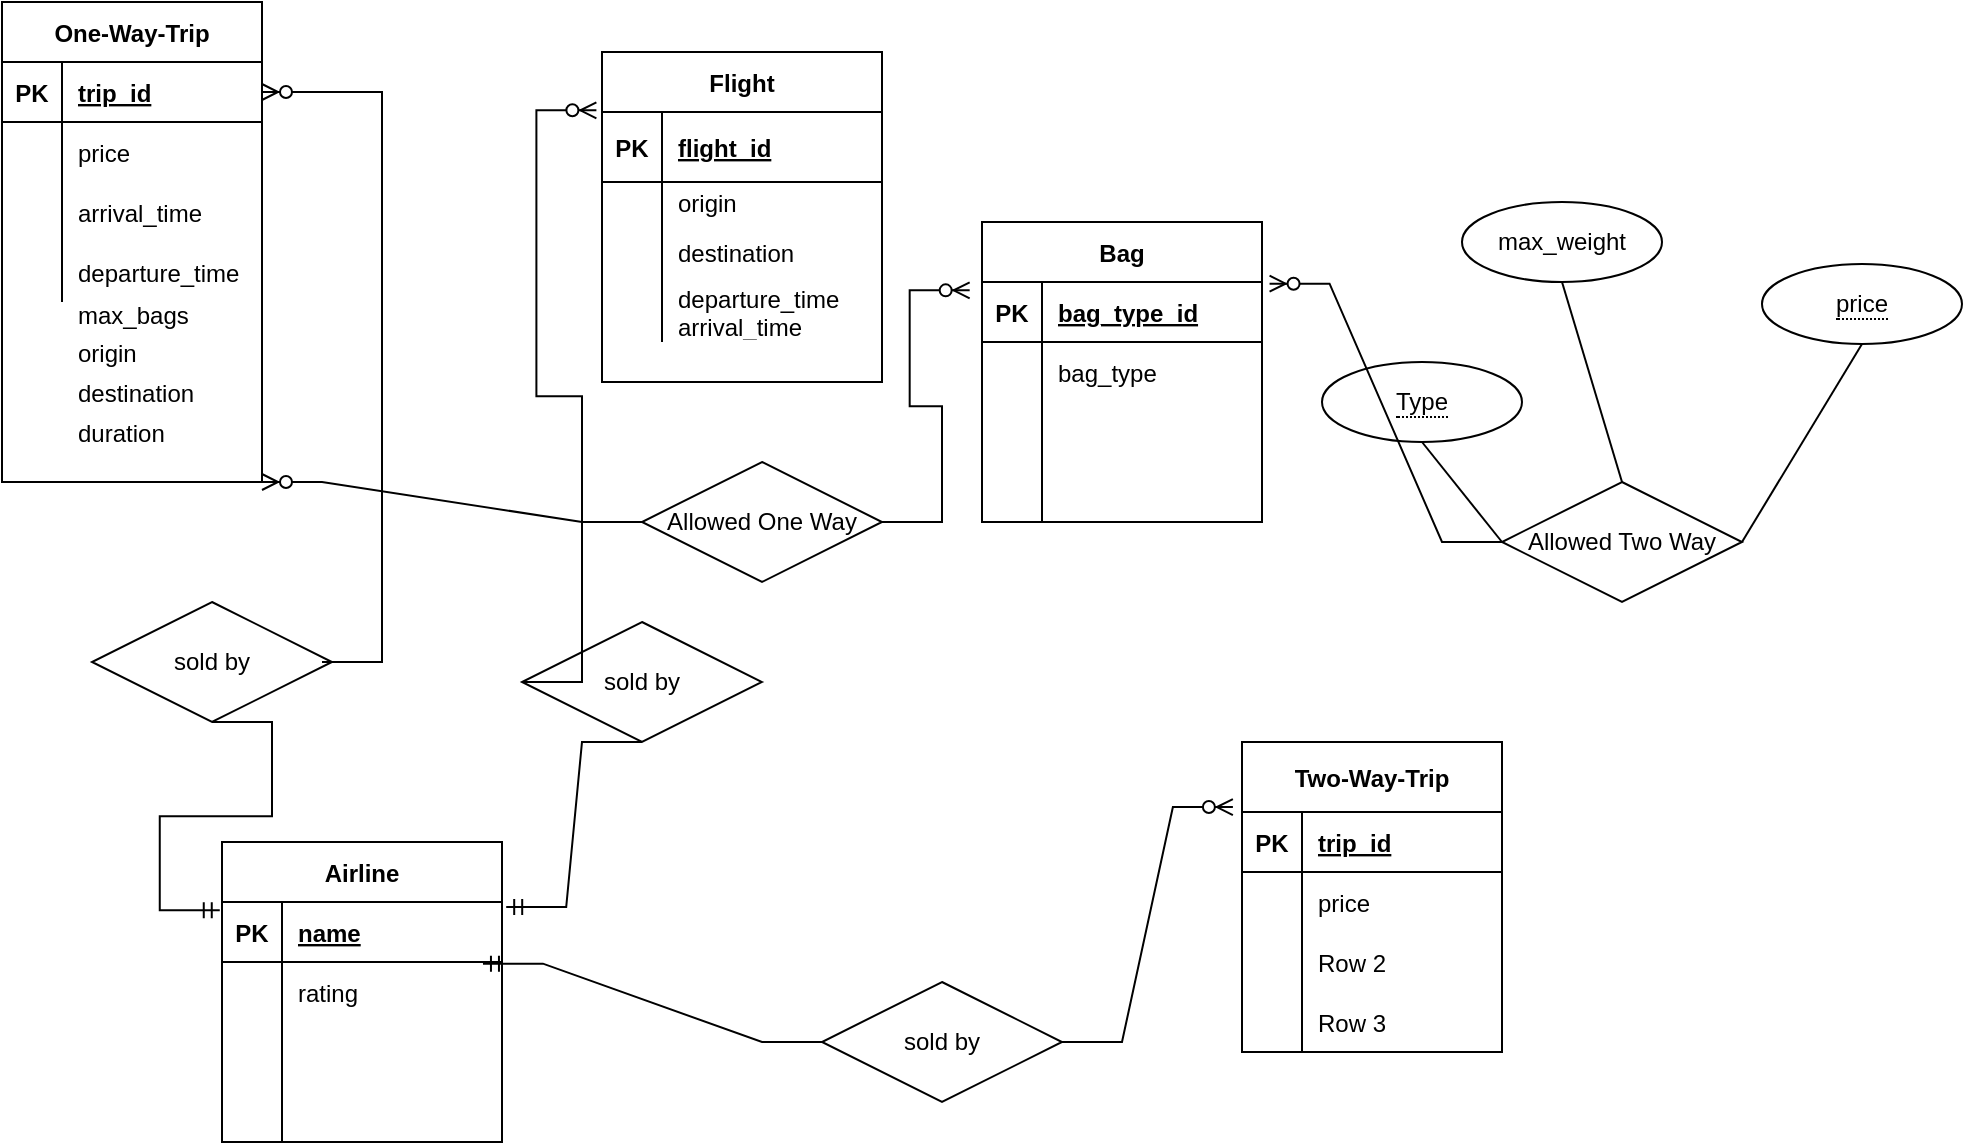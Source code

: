 <mxfile version="16.6.6" type="github">
  <diagram id="qy5tciKEq1HQb-rxq6Na" name="Page-1">
    <mxGraphModel dx="1612" dy="880" grid="1" gridSize="10" guides="1" tooltips="1" connect="1" arrows="1" fold="1" page="1" pageScale="1" pageWidth="850" pageHeight="1100" math="0" shadow="0">
      <root>
        <mxCell id="0" />
        <mxCell id="1" parent="0" />
        <mxCell id="uBBdyIt8sXIS4nIbpqv9-1" value="Flight" style="shape=table;startSize=30;container=1;collapsible=1;childLayout=tableLayout;fixedRows=1;rowLines=0;fontStyle=1;align=center;resizeLast=1;" vertex="1" parent="1">
          <mxGeometry x="340" y="265" width="140" height="165" as="geometry" />
        </mxCell>
        <mxCell id="uBBdyIt8sXIS4nIbpqv9-2" value="" style="shape=tableRow;horizontal=0;startSize=0;swimlaneHead=0;swimlaneBody=0;fillColor=none;collapsible=0;dropTarget=0;points=[[0,0.5],[1,0.5]];portConstraint=eastwest;top=0;left=0;right=0;bottom=1;" vertex="1" parent="uBBdyIt8sXIS4nIbpqv9-1">
          <mxGeometry y="30" width="140" height="35" as="geometry" />
        </mxCell>
        <mxCell id="uBBdyIt8sXIS4nIbpqv9-3" value="PK" style="shape=partialRectangle;connectable=0;fillColor=none;top=0;left=0;bottom=0;right=0;fontStyle=1;overflow=hidden;" vertex="1" parent="uBBdyIt8sXIS4nIbpqv9-2">
          <mxGeometry width="30" height="35" as="geometry">
            <mxRectangle width="30" height="35" as="alternateBounds" />
          </mxGeometry>
        </mxCell>
        <mxCell id="uBBdyIt8sXIS4nIbpqv9-4" value="flight_id" style="shape=partialRectangle;connectable=0;fillColor=none;top=0;left=0;bottom=0;right=0;align=left;spacingLeft=6;fontStyle=5;overflow=hidden;" vertex="1" parent="uBBdyIt8sXIS4nIbpqv9-2">
          <mxGeometry x="30" width="110" height="35" as="geometry">
            <mxRectangle width="110" height="35" as="alternateBounds" />
          </mxGeometry>
        </mxCell>
        <mxCell id="uBBdyIt8sXIS4nIbpqv9-5" value="" style="shape=tableRow;horizontal=0;startSize=0;swimlaneHead=0;swimlaneBody=0;fillColor=none;collapsible=0;dropTarget=0;points=[[0,0.5],[1,0.5]];portConstraint=eastwest;top=0;left=0;right=0;bottom=0;" vertex="1" parent="uBBdyIt8sXIS4nIbpqv9-1">
          <mxGeometry y="65" width="140" height="20" as="geometry" />
        </mxCell>
        <mxCell id="uBBdyIt8sXIS4nIbpqv9-6" value="" style="shape=partialRectangle;connectable=0;fillColor=none;top=0;left=0;bottom=0;right=0;editable=1;overflow=hidden;" vertex="1" parent="uBBdyIt8sXIS4nIbpqv9-5">
          <mxGeometry width="30" height="20" as="geometry">
            <mxRectangle width="30" height="20" as="alternateBounds" />
          </mxGeometry>
        </mxCell>
        <mxCell id="uBBdyIt8sXIS4nIbpqv9-7" value="origin        " style="shape=partialRectangle;connectable=0;fillColor=none;top=0;left=0;bottom=0;right=0;align=left;spacingLeft=6;overflow=hidden;" vertex="1" parent="uBBdyIt8sXIS4nIbpqv9-5">
          <mxGeometry x="30" width="110" height="20" as="geometry">
            <mxRectangle width="110" height="20" as="alternateBounds" />
          </mxGeometry>
        </mxCell>
        <mxCell id="uBBdyIt8sXIS4nIbpqv9-8" value="" style="shape=tableRow;horizontal=0;startSize=0;swimlaneHead=0;swimlaneBody=0;fillColor=none;collapsible=0;dropTarget=0;points=[[0,0.5],[1,0.5]];portConstraint=eastwest;top=0;left=0;right=0;bottom=0;" vertex="1" parent="uBBdyIt8sXIS4nIbpqv9-1">
          <mxGeometry y="85" width="140" height="30" as="geometry" />
        </mxCell>
        <mxCell id="uBBdyIt8sXIS4nIbpqv9-9" value="" style="shape=partialRectangle;connectable=0;fillColor=none;top=0;left=0;bottom=0;right=0;editable=1;overflow=hidden;" vertex="1" parent="uBBdyIt8sXIS4nIbpqv9-8">
          <mxGeometry width="30" height="30" as="geometry">
            <mxRectangle width="30" height="30" as="alternateBounds" />
          </mxGeometry>
        </mxCell>
        <mxCell id="uBBdyIt8sXIS4nIbpqv9-10" value="destination" style="shape=partialRectangle;connectable=0;fillColor=none;top=0;left=0;bottom=0;right=0;align=left;spacingLeft=6;overflow=hidden;" vertex="1" parent="uBBdyIt8sXIS4nIbpqv9-8">
          <mxGeometry x="30" width="110" height="30" as="geometry">
            <mxRectangle width="110" height="30" as="alternateBounds" />
          </mxGeometry>
        </mxCell>
        <mxCell id="uBBdyIt8sXIS4nIbpqv9-11" value="" style="shape=tableRow;horizontal=0;startSize=0;swimlaneHead=0;swimlaneBody=0;fillColor=none;collapsible=0;dropTarget=0;points=[[0,0.5],[1,0.5]];portConstraint=eastwest;top=0;left=0;right=0;bottom=0;" vertex="1" parent="uBBdyIt8sXIS4nIbpqv9-1">
          <mxGeometry y="115" width="140" height="30" as="geometry" />
        </mxCell>
        <mxCell id="uBBdyIt8sXIS4nIbpqv9-12" value="" style="shape=partialRectangle;connectable=0;fillColor=none;top=0;left=0;bottom=0;right=0;editable=1;overflow=hidden;" vertex="1" parent="uBBdyIt8sXIS4nIbpqv9-11">
          <mxGeometry width="30" height="30" as="geometry">
            <mxRectangle width="30" height="30" as="alternateBounds" />
          </mxGeometry>
        </mxCell>
        <mxCell id="uBBdyIt8sXIS4nIbpqv9-13" value="departure_time&#xa;arrival_time" style="shape=partialRectangle;connectable=0;fillColor=none;top=0;left=0;bottom=0;right=0;align=left;spacingLeft=6;overflow=hidden;" vertex="1" parent="uBBdyIt8sXIS4nIbpqv9-11">
          <mxGeometry x="30" width="110" height="30" as="geometry">
            <mxRectangle width="110" height="30" as="alternateBounds" />
          </mxGeometry>
        </mxCell>
        <mxCell id="uBBdyIt8sXIS4nIbpqv9-17" value="One-Way-Trip" style="shape=table;startSize=30;container=1;collapsible=1;childLayout=tableLayout;fixedRows=1;rowLines=0;fontStyle=1;align=center;resizeLast=1;" vertex="1" parent="1">
          <mxGeometry x="40" y="240" width="130" height="240" as="geometry" />
        </mxCell>
        <mxCell id="uBBdyIt8sXIS4nIbpqv9-18" value="" style="shape=tableRow;horizontal=0;startSize=0;swimlaneHead=0;swimlaneBody=0;fillColor=none;collapsible=0;dropTarget=0;points=[[0,0.5],[1,0.5]];portConstraint=eastwest;top=0;left=0;right=0;bottom=1;" vertex="1" parent="uBBdyIt8sXIS4nIbpqv9-17">
          <mxGeometry y="30" width="130" height="30" as="geometry" />
        </mxCell>
        <mxCell id="uBBdyIt8sXIS4nIbpqv9-19" value="PK" style="shape=partialRectangle;connectable=0;fillColor=none;top=0;left=0;bottom=0;right=0;fontStyle=1;overflow=hidden;" vertex="1" parent="uBBdyIt8sXIS4nIbpqv9-18">
          <mxGeometry width="30" height="30" as="geometry">
            <mxRectangle width="30" height="30" as="alternateBounds" />
          </mxGeometry>
        </mxCell>
        <mxCell id="uBBdyIt8sXIS4nIbpqv9-20" value="trip_id" style="shape=partialRectangle;connectable=0;fillColor=none;top=0;left=0;bottom=0;right=0;align=left;spacingLeft=6;fontStyle=5;overflow=hidden;" vertex="1" parent="uBBdyIt8sXIS4nIbpqv9-18">
          <mxGeometry x="30" width="100" height="30" as="geometry">
            <mxRectangle width="100" height="30" as="alternateBounds" />
          </mxGeometry>
        </mxCell>
        <mxCell id="uBBdyIt8sXIS4nIbpqv9-21" value="" style="shape=tableRow;horizontal=0;startSize=0;swimlaneHead=0;swimlaneBody=0;fillColor=none;collapsible=0;dropTarget=0;points=[[0,0.5],[1,0.5]];portConstraint=eastwest;top=0;left=0;right=0;bottom=0;" vertex="1" parent="uBBdyIt8sXIS4nIbpqv9-17">
          <mxGeometry y="60" width="130" height="30" as="geometry" />
        </mxCell>
        <mxCell id="uBBdyIt8sXIS4nIbpqv9-22" value="" style="shape=partialRectangle;connectable=0;fillColor=none;top=0;left=0;bottom=0;right=0;editable=1;overflow=hidden;" vertex="1" parent="uBBdyIt8sXIS4nIbpqv9-21">
          <mxGeometry width="30" height="30" as="geometry">
            <mxRectangle width="30" height="30" as="alternateBounds" />
          </mxGeometry>
        </mxCell>
        <mxCell id="uBBdyIt8sXIS4nIbpqv9-23" value="price    " style="shape=partialRectangle;connectable=0;fillColor=none;top=0;left=0;bottom=0;right=0;align=left;spacingLeft=6;overflow=hidden;" vertex="1" parent="uBBdyIt8sXIS4nIbpqv9-21">
          <mxGeometry x="30" width="100" height="30" as="geometry">
            <mxRectangle width="100" height="30" as="alternateBounds" />
          </mxGeometry>
        </mxCell>
        <mxCell id="uBBdyIt8sXIS4nIbpqv9-24" value="" style="shape=tableRow;horizontal=0;startSize=0;swimlaneHead=0;swimlaneBody=0;fillColor=none;collapsible=0;dropTarget=0;points=[[0,0.5],[1,0.5]];portConstraint=eastwest;top=0;left=0;right=0;bottom=0;" vertex="1" parent="uBBdyIt8sXIS4nIbpqv9-17">
          <mxGeometry y="90" width="130" height="30" as="geometry" />
        </mxCell>
        <mxCell id="uBBdyIt8sXIS4nIbpqv9-25" value="" style="shape=partialRectangle;connectable=0;fillColor=none;top=0;left=0;bottom=0;right=0;editable=1;overflow=hidden;" vertex="1" parent="uBBdyIt8sXIS4nIbpqv9-24">
          <mxGeometry width="30" height="30" as="geometry">
            <mxRectangle width="30" height="30" as="alternateBounds" />
          </mxGeometry>
        </mxCell>
        <mxCell id="uBBdyIt8sXIS4nIbpqv9-26" value="arrival_time" style="shape=partialRectangle;connectable=0;fillColor=none;top=0;left=0;bottom=0;right=0;align=left;spacingLeft=6;overflow=hidden;" vertex="1" parent="uBBdyIt8sXIS4nIbpqv9-24">
          <mxGeometry x="30" width="100" height="30" as="geometry">
            <mxRectangle width="100" height="30" as="alternateBounds" />
          </mxGeometry>
        </mxCell>
        <mxCell id="uBBdyIt8sXIS4nIbpqv9-27" value="" style="shape=tableRow;horizontal=0;startSize=0;swimlaneHead=0;swimlaneBody=0;fillColor=none;collapsible=0;dropTarget=0;points=[[0,0.5],[1,0.5]];portConstraint=eastwest;top=0;left=0;right=0;bottom=0;" vertex="1" parent="uBBdyIt8sXIS4nIbpqv9-17">
          <mxGeometry y="120" width="130" height="30" as="geometry" />
        </mxCell>
        <mxCell id="uBBdyIt8sXIS4nIbpqv9-28" value="" style="shape=partialRectangle;connectable=0;fillColor=none;top=0;left=0;bottom=0;right=0;editable=1;overflow=hidden;" vertex="1" parent="uBBdyIt8sXIS4nIbpqv9-27">
          <mxGeometry width="30" height="30" as="geometry">
            <mxRectangle width="30" height="30" as="alternateBounds" />
          </mxGeometry>
        </mxCell>
        <mxCell id="uBBdyIt8sXIS4nIbpqv9-29" value="departure_time" style="shape=partialRectangle;connectable=0;fillColor=none;top=0;left=0;bottom=0;right=0;align=left;spacingLeft=6;overflow=hidden;" vertex="1" parent="uBBdyIt8sXIS4nIbpqv9-27">
          <mxGeometry x="30" width="100" height="30" as="geometry">
            <mxRectangle width="100" height="30" as="alternateBounds" />
          </mxGeometry>
        </mxCell>
        <mxCell id="uBBdyIt8sXIS4nIbpqv9-30" value="Two-Way-Trip" style="shape=table;startSize=35;container=1;collapsible=1;childLayout=tableLayout;fixedRows=1;rowLines=0;fontStyle=1;align=center;resizeLast=1;" vertex="1" parent="1">
          <mxGeometry x="660" y="610" width="130" height="155" as="geometry" />
        </mxCell>
        <mxCell id="uBBdyIt8sXIS4nIbpqv9-31" value="" style="shape=tableRow;horizontal=0;startSize=0;swimlaneHead=0;swimlaneBody=0;fillColor=none;collapsible=0;dropTarget=0;points=[[0,0.5],[1,0.5]];portConstraint=eastwest;top=0;left=0;right=0;bottom=1;" vertex="1" parent="uBBdyIt8sXIS4nIbpqv9-30">
          <mxGeometry y="35" width="130" height="30" as="geometry" />
        </mxCell>
        <mxCell id="uBBdyIt8sXIS4nIbpqv9-32" value="PK" style="shape=partialRectangle;connectable=0;fillColor=none;top=0;left=0;bottom=0;right=0;fontStyle=1;overflow=hidden;" vertex="1" parent="uBBdyIt8sXIS4nIbpqv9-31">
          <mxGeometry width="30" height="30" as="geometry">
            <mxRectangle width="30" height="30" as="alternateBounds" />
          </mxGeometry>
        </mxCell>
        <mxCell id="uBBdyIt8sXIS4nIbpqv9-33" value="trip_id" style="shape=partialRectangle;connectable=0;fillColor=none;top=0;left=0;bottom=0;right=0;align=left;spacingLeft=6;fontStyle=5;overflow=hidden;" vertex="1" parent="uBBdyIt8sXIS4nIbpqv9-31">
          <mxGeometry x="30" width="100" height="30" as="geometry">
            <mxRectangle width="100" height="30" as="alternateBounds" />
          </mxGeometry>
        </mxCell>
        <mxCell id="uBBdyIt8sXIS4nIbpqv9-34" value="" style="shape=tableRow;horizontal=0;startSize=0;swimlaneHead=0;swimlaneBody=0;fillColor=none;collapsible=0;dropTarget=0;points=[[0,0.5],[1,0.5]];portConstraint=eastwest;top=0;left=0;right=0;bottom=0;" vertex="1" parent="uBBdyIt8sXIS4nIbpqv9-30">
          <mxGeometry y="65" width="130" height="30" as="geometry" />
        </mxCell>
        <mxCell id="uBBdyIt8sXIS4nIbpqv9-35" value="" style="shape=partialRectangle;connectable=0;fillColor=none;top=0;left=0;bottom=0;right=0;editable=1;overflow=hidden;" vertex="1" parent="uBBdyIt8sXIS4nIbpqv9-34">
          <mxGeometry width="30" height="30" as="geometry">
            <mxRectangle width="30" height="30" as="alternateBounds" />
          </mxGeometry>
        </mxCell>
        <mxCell id="uBBdyIt8sXIS4nIbpqv9-36" value="price" style="shape=partialRectangle;connectable=0;fillColor=none;top=0;left=0;bottom=0;right=0;align=left;spacingLeft=6;overflow=hidden;" vertex="1" parent="uBBdyIt8sXIS4nIbpqv9-34">
          <mxGeometry x="30" width="100" height="30" as="geometry">
            <mxRectangle width="100" height="30" as="alternateBounds" />
          </mxGeometry>
        </mxCell>
        <mxCell id="uBBdyIt8sXIS4nIbpqv9-37" value="" style="shape=tableRow;horizontal=0;startSize=0;swimlaneHead=0;swimlaneBody=0;fillColor=none;collapsible=0;dropTarget=0;points=[[0,0.5],[1,0.5]];portConstraint=eastwest;top=0;left=0;right=0;bottom=0;" vertex="1" parent="uBBdyIt8sXIS4nIbpqv9-30">
          <mxGeometry y="95" width="130" height="30" as="geometry" />
        </mxCell>
        <mxCell id="uBBdyIt8sXIS4nIbpqv9-38" value="" style="shape=partialRectangle;connectable=0;fillColor=none;top=0;left=0;bottom=0;right=0;editable=1;overflow=hidden;" vertex="1" parent="uBBdyIt8sXIS4nIbpqv9-37">
          <mxGeometry width="30" height="30" as="geometry">
            <mxRectangle width="30" height="30" as="alternateBounds" />
          </mxGeometry>
        </mxCell>
        <mxCell id="uBBdyIt8sXIS4nIbpqv9-39" value="Row 2" style="shape=partialRectangle;connectable=0;fillColor=none;top=0;left=0;bottom=0;right=0;align=left;spacingLeft=6;overflow=hidden;" vertex="1" parent="uBBdyIt8sXIS4nIbpqv9-37">
          <mxGeometry x="30" width="100" height="30" as="geometry">
            <mxRectangle width="100" height="30" as="alternateBounds" />
          </mxGeometry>
        </mxCell>
        <mxCell id="uBBdyIt8sXIS4nIbpqv9-40" value="" style="shape=tableRow;horizontal=0;startSize=0;swimlaneHead=0;swimlaneBody=0;fillColor=none;collapsible=0;dropTarget=0;points=[[0,0.5],[1,0.5]];portConstraint=eastwest;top=0;left=0;right=0;bottom=0;" vertex="1" parent="uBBdyIt8sXIS4nIbpqv9-30">
          <mxGeometry y="125" width="130" height="30" as="geometry" />
        </mxCell>
        <mxCell id="uBBdyIt8sXIS4nIbpqv9-41" value="" style="shape=partialRectangle;connectable=0;fillColor=none;top=0;left=0;bottom=0;right=0;editable=1;overflow=hidden;" vertex="1" parent="uBBdyIt8sXIS4nIbpqv9-40">
          <mxGeometry width="30" height="30" as="geometry">
            <mxRectangle width="30" height="30" as="alternateBounds" />
          </mxGeometry>
        </mxCell>
        <mxCell id="uBBdyIt8sXIS4nIbpqv9-42" value="Row 3" style="shape=partialRectangle;connectable=0;fillColor=none;top=0;left=0;bottom=0;right=0;align=left;spacingLeft=6;overflow=hidden;" vertex="1" parent="uBBdyIt8sXIS4nIbpqv9-40">
          <mxGeometry x="30" width="100" height="30" as="geometry">
            <mxRectangle width="100" height="30" as="alternateBounds" />
          </mxGeometry>
        </mxCell>
        <mxCell id="uBBdyIt8sXIS4nIbpqv9-46" value="max_bags" style="shape=partialRectangle;connectable=0;fillColor=none;top=0;left=0;bottom=0;right=0;align=left;spacingLeft=6;overflow=hidden;" vertex="1" parent="1">
          <mxGeometry x="70" y="381" width="150" height="30" as="geometry">
            <mxRectangle width="150" height="30" as="alternateBounds" />
          </mxGeometry>
        </mxCell>
        <mxCell id="uBBdyIt8sXIS4nIbpqv9-47" value="origin    " style="shape=partialRectangle;connectable=0;fillColor=none;top=0;left=0;bottom=0;right=0;align=left;spacingLeft=6;overflow=hidden;" vertex="1" parent="1">
          <mxGeometry x="70" y="400" width="150" height="30" as="geometry">
            <mxRectangle width="150" height="30" as="alternateBounds" />
          </mxGeometry>
        </mxCell>
        <mxCell id="uBBdyIt8sXIS4nIbpqv9-48" value="destination" style="shape=partialRectangle;connectable=0;fillColor=none;top=0;left=0;bottom=0;right=0;align=left;spacingLeft=6;overflow=hidden;" vertex="1" parent="1">
          <mxGeometry x="70" y="420" width="150" height="30" as="geometry">
            <mxRectangle width="150" height="30" as="alternateBounds" />
          </mxGeometry>
        </mxCell>
        <mxCell id="uBBdyIt8sXIS4nIbpqv9-49" value="duration" style="shape=partialRectangle;connectable=0;fillColor=none;top=0;left=0;bottom=0;right=0;align=left;spacingLeft=6;overflow=hidden;" vertex="1" parent="1">
          <mxGeometry x="70" y="440" width="150" height="30" as="geometry">
            <mxRectangle width="150" height="30" as="alternateBounds" />
          </mxGeometry>
        </mxCell>
        <mxCell id="uBBdyIt8sXIS4nIbpqv9-50" value="Airline" style="shape=table;startSize=30;container=1;collapsible=1;childLayout=tableLayout;fixedRows=1;rowLines=0;fontStyle=1;align=center;resizeLast=1;" vertex="1" parent="1">
          <mxGeometry x="150" y="660" width="140" height="150" as="geometry" />
        </mxCell>
        <mxCell id="uBBdyIt8sXIS4nIbpqv9-51" value="" style="shape=tableRow;horizontal=0;startSize=0;swimlaneHead=0;swimlaneBody=0;fillColor=none;collapsible=0;dropTarget=0;points=[[0,0.5],[1,0.5]];portConstraint=eastwest;top=0;left=0;right=0;bottom=1;" vertex="1" parent="uBBdyIt8sXIS4nIbpqv9-50">
          <mxGeometry y="30" width="140" height="30" as="geometry" />
        </mxCell>
        <mxCell id="uBBdyIt8sXIS4nIbpqv9-52" value="PK" style="shape=partialRectangle;connectable=0;fillColor=none;top=0;left=0;bottom=0;right=0;fontStyle=1;overflow=hidden;" vertex="1" parent="uBBdyIt8sXIS4nIbpqv9-51">
          <mxGeometry width="30" height="30" as="geometry">
            <mxRectangle width="30" height="30" as="alternateBounds" />
          </mxGeometry>
        </mxCell>
        <mxCell id="uBBdyIt8sXIS4nIbpqv9-53" value="name" style="shape=partialRectangle;connectable=0;fillColor=none;top=0;left=0;bottom=0;right=0;align=left;spacingLeft=6;fontStyle=5;overflow=hidden;" vertex="1" parent="uBBdyIt8sXIS4nIbpqv9-51">
          <mxGeometry x="30" width="110" height="30" as="geometry">
            <mxRectangle width="110" height="30" as="alternateBounds" />
          </mxGeometry>
        </mxCell>
        <mxCell id="uBBdyIt8sXIS4nIbpqv9-54" value="" style="shape=tableRow;horizontal=0;startSize=0;swimlaneHead=0;swimlaneBody=0;fillColor=none;collapsible=0;dropTarget=0;points=[[0,0.5],[1,0.5]];portConstraint=eastwest;top=0;left=0;right=0;bottom=0;" vertex="1" parent="uBBdyIt8sXIS4nIbpqv9-50">
          <mxGeometry y="60" width="140" height="30" as="geometry" />
        </mxCell>
        <mxCell id="uBBdyIt8sXIS4nIbpqv9-55" value="" style="shape=partialRectangle;connectable=0;fillColor=none;top=0;left=0;bottom=0;right=0;editable=1;overflow=hidden;" vertex="1" parent="uBBdyIt8sXIS4nIbpqv9-54">
          <mxGeometry width="30" height="30" as="geometry">
            <mxRectangle width="30" height="30" as="alternateBounds" />
          </mxGeometry>
        </mxCell>
        <mxCell id="uBBdyIt8sXIS4nIbpqv9-56" value="rating" style="shape=partialRectangle;connectable=0;fillColor=none;top=0;left=0;bottom=0;right=0;align=left;spacingLeft=6;overflow=hidden;" vertex="1" parent="uBBdyIt8sXIS4nIbpqv9-54">
          <mxGeometry x="30" width="110" height="30" as="geometry">
            <mxRectangle width="110" height="30" as="alternateBounds" />
          </mxGeometry>
        </mxCell>
        <mxCell id="uBBdyIt8sXIS4nIbpqv9-57" value="" style="shape=tableRow;horizontal=0;startSize=0;swimlaneHead=0;swimlaneBody=0;fillColor=none;collapsible=0;dropTarget=0;points=[[0,0.5],[1,0.5]];portConstraint=eastwest;top=0;left=0;right=0;bottom=0;" vertex="1" parent="uBBdyIt8sXIS4nIbpqv9-50">
          <mxGeometry y="90" width="140" height="30" as="geometry" />
        </mxCell>
        <mxCell id="uBBdyIt8sXIS4nIbpqv9-58" value="" style="shape=partialRectangle;connectable=0;fillColor=none;top=0;left=0;bottom=0;right=0;editable=1;overflow=hidden;" vertex="1" parent="uBBdyIt8sXIS4nIbpqv9-57">
          <mxGeometry width="30" height="30" as="geometry">
            <mxRectangle width="30" height="30" as="alternateBounds" />
          </mxGeometry>
        </mxCell>
        <mxCell id="uBBdyIt8sXIS4nIbpqv9-59" value="" style="shape=partialRectangle;connectable=0;fillColor=none;top=0;left=0;bottom=0;right=0;align=left;spacingLeft=6;overflow=hidden;" vertex="1" parent="uBBdyIt8sXIS4nIbpqv9-57">
          <mxGeometry x="30" width="110" height="30" as="geometry">
            <mxRectangle width="110" height="30" as="alternateBounds" />
          </mxGeometry>
        </mxCell>
        <mxCell id="uBBdyIt8sXIS4nIbpqv9-60" value="" style="shape=tableRow;horizontal=0;startSize=0;swimlaneHead=0;swimlaneBody=0;fillColor=none;collapsible=0;dropTarget=0;points=[[0,0.5],[1,0.5]];portConstraint=eastwest;top=0;left=0;right=0;bottom=0;" vertex="1" parent="uBBdyIt8sXIS4nIbpqv9-50">
          <mxGeometry y="120" width="140" height="30" as="geometry" />
        </mxCell>
        <mxCell id="uBBdyIt8sXIS4nIbpqv9-61" value="" style="shape=partialRectangle;connectable=0;fillColor=none;top=0;left=0;bottom=0;right=0;editable=1;overflow=hidden;" vertex="1" parent="uBBdyIt8sXIS4nIbpqv9-60">
          <mxGeometry width="30" height="30" as="geometry">
            <mxRectangle width="30" height="30" as="alternateBounds" />
          </mxGeometry>
        </mxCell>
        <mxCell id="uBBdyIt8sXIS4nIbpqv9-62" value="" style="shape=partialRectangle;connectable=0;fillColor=none;top=0;left=0;bottom=0;right=0;align=left;spacingLeft=6;overflow=hidden;" vertex="1" parent="uBBdyIt8sXIS4nIbpqv9-60">
          <mxGeometry x="30" width="110" height="30" as="geometry">
            <mxRectangle width="110" height="30" as="alternateBounds" />
          </mxGeometry>
        </mxCell>
        <mxCell id="uBBdyIt8sXIS4nIbpqv9-63" value="Bag" style="shape=table;startSize=30;container=1;collapsible=1;childLayout=tableLayout;fixedRows=1;rowLines=0;fontStyle=1;align=center;resizeLast=1;" vertex="1" parent="1">
          <mxGeometry x="530" y="350" width="140" height="150" as="geometry" />
        </mxCell>
        <mxCell id="uBBdyIt8sXIS4nIbpqv9-64" value="" style="shape=tableRow;horizontal=0;startSize=0;swimlaneHead=0;swimlaneBody=0;fillColor=none;collapsible=0;dropTarget=0;points=[[0,0.5],[1,0.5]];portConstraint=eastwest;top=0;left=0;right=0;bottom=1;" vertex="1" parent="uBBdyIt8sXIS4nIbpqv9-63">
          <mxGeometry y="30" width="140" height="30" as="geometry" />
        </mxCell>
        <mxCell id="uBBdyIt8sXIS4nIbpqv9-65" value="PK" style="shape=partialRectangle;connectable=0;fillColor=none;top=0;left=0;bottom=0;right=0;fontStyle=1;overflow=hidden;" vertex="1" parent="uBBdyIt8sXIS4nIbpqv9-64">
          <mxGeometry width="30" height="30" as="geometry">
            <mxRectangle width="30" height="30" as="alternateBounds" />
          </mxGeometry>
        </mxCell>
        <mxCell id="uBBdyIt8sXIS4nIbpqv9-66" value="bag_type_id" style="shape=partialRectangle;connectable=0;fillColor=none;top=0;left=0;bottom=0;right=0;align=left;spacingLeft=6;fontStyle=5;overflow=hidden;" vertex="1" parent="uBBdyIt8sXIS4nIbpqv9-64">
          <mxGeometry x="30" width="110" height="30" as="geometry">
            <mxRectangle width="110" height="30" as="alternateBounds" />
          </mxGeometry>
        </mxCell>
        <mxCell id="uBBdyIt8sXIS4nIbpqv9-67" value="" style="shape=tableRow;horizontal=0;startSize=0;swimlaneHead=0;swimlaneBody=0;fillColor=none;collapsible=0;dropTarget=0;points=[[0,0.5],[1,0.5]];portConstraint=eastwest;top=0;left=0;right=0;bottom=0;" vertex="1" parent="uBBdyIt8sXIS4nIbpqv9-63">
          <mxGeometry y="60" width="140" height="30" as="geometry" />
        </mxCell>
        <mxCell id="uBBdyIt8sXIS4nIbpqv9-68" value="" style="shape=partialRectangle;connectable=0;fillColor=none;top=0;left=0;bottom=0;right=0;editable=1;overflow=hidden;" vertex="1" parent="uBBdyIt8sXIS4nIbpqv9-67">
          <mxGeometry width="30" height="30" as="geometry">
            <mxRectangle width="30" height="30" as="alternateBounds" />
          </mxGeometry>
        </mxCell>
        <mxCell id="uBBdyIt8sXIS4nIbpqv9-69" value="bag_type" style="shape=partialRectangle;connectable=0;fillColor=none;top=0;left=0;bottom=0;right=0;align=left;spacingLeft=6;overflow=hidden;" vertex="1" parent="uBBdyIt8sXIS4nIbpqv9-67">
          <mxGeometry x="30" width="110" height="30" as="geometry">
            <mxRectangle width="110" height="30" as="alternateBounds" />
          </mxGeometry>
        </mxCell>
        <mxCell id="uBBdyIt8sXIS4nIbpqv9-70" value="" style="shape=tableRow;horizontal=0;startSize=0;swimlaneHead=0;swimlaneBody=0;fillColor=none;collapsible=0;dropTarget=0;points=[[0,0.5],[1,0.5]];portConstraint=eastwest;top=0;left=0;right=0;bottom=0;" vertex="1" parent="uBBdyIt8sXIS4nIbpqv9-63">
          <mxGeometry y="90" width="140" height="30" as="geometry" />
        </mxCell>
        <mxCell id="uBBdyIt8sXIS4nIbpqv9-71" value="" style="shape=partialRectangle;connectable=0;fillColor=none;top=0;left=0;bottom=0;right=0;editable=1;overflow=hidden;" vertex="1" parent="uBBdyIt8sXIS4nIbpqv9-70">
          <mxGeometry width="30" height="30" as="geometry">
            <mxRectangle width="30" height="30" as="alternateBounds" />
          </mxGeometry>
        </mxCell>
        <mxCell id="uBBdyIt8sXIS4nIbpqv9-72" value="" style="shape=partialRectangle;connectable=0;fillColor=none;top=0;left=0;bottom=0;right=0;align=left;spacingLeft=6;overflow=hidden;" vertex="1" parent="uBBdyIt8sXIS4nIbpqv9-70">
          <mxGeometry x="30" width="110" height="30" as="geometry">
            <mxRectangle width="110" height="30" as="alternateBounds" />
          </mxGeometry>
        </mxCell>
        <mxCell id="uBBdyIt8sXIS4nIbpqv9-73" value="" style="shape=tableRow;horizontal=0;startSize=0;swimlaneHead=0;swimlaneBody=0;fillColor=none;collapsible=0;dropTarget=0;points=[[0,0.5],[1,0.5]];portConstraint=eastwest;top=0;left=0;right=0;bottom=0;" vertex="1" parent="uBBdyIt8sXIS4nIbpqv9-63">
          <mxGeometry y="120" width="140" height="30" as="geometry" />
        </mxCell>
        <mxCell id="uBBdyIt8sXIS4nIbpqv9-74" value="" style="shape=partialRectangle;connectable=0;fillColor=none;top=0;left=0;bottom=0;right=0;editable=1;overflow=hidden;" vertex="1" parent="uBBdyIt8sXIS4nIbpqv9-73">
          <mxGeometry width="30" height="30" as="geometry">
            <mxRectangle width="30" height="30" as="alternateBounds" />
          </mxGeometry>
        </mxCell>
        <mxCell id="uBBdyIt8sXIS4nIbpqv9-75" value="" style="shape=partialRectangle;connectable=0;fillColor=none;top=0;left=0;bottom=0;right=0;align=left;spacingLeft=6;overflow=hidden;" vertex="1" parent="uBBdyIt8sXIS4nIbpqv9-73">
          <mxGeometry x="30" width="110" height="30" as="geometry">
            <mxRectangle width="110" height="30" as="alternateBounds" />
          </mxGeometry>
        </mxCell>
        <mxCell id="uBBdyIt8sXIS4nIbpqv9-76" value="sold by" style="shape=rhombus;perimeter=rhombusPerimeter;whiteSpace=wrap;html=1;align=center;" vertex="1" parent="1">
          <mxGeometry x="300" y="550" width="120" height="60" as="geometry" />
        </mxCell>
        <mxCell id="uBBdyIt8sXIS4nIbpqv9-77" value="sold by" style="shape=rhombus;perimeter=rhombusPerimeter;whiteSpace=wrap;html=1;align=center;" vertex="1" parent="1">
          <mxGeometry x="85" y="540" width="120" height="60" as="geometry" />
        </mxCell>
        <mxCell id="uBBdyIt8sXIS4nIbpqv9-78" value="" style="edgeStyle=entityRelationEdgeStyle;fontSize=12;html=1;endArrow=ERmandOne;rounded=0;entryX=-0.008;entryY=0.139;entryDx=0;entryDy=0;entryPerimeter=0;exitX=0.5;exitY=1;exitDx=0;exitDy=0;" edge="1" parent="1" source="uBBdyIt8sXIS4nIbpqv9-77" target="uBBdyIt8sXIS4nIbpqv9-51">
          <mxGeometry width="100" height="100" relative="1" as="geometry">
            <mxPoint x="40" y="720" as="sourcePoint" />
            <mxPoint x="140" y="620" as="targetPoint" />
          </mxGeometry>
        </mxCell>
        <mxCell id="uBBdyIt8sXIS4nIbpqv9-79" value="" style="edgeStyle=entityRelationEdgeStyle;fontSize=12;html=1;endArrow=ERzeroToMany;endFill=1;rounded=0;" edge="1" parent="1" target="uBBdyIt8sXIS4nIbpqv9-18">
          <mxGeometry width="100" height="100" relative="1" as="geometry">
            <mxPoint x="200" y="570" as="sourcePoint" />
            <mxPoint x="590" y="450" as="targetPoint" />
          </mxGeometry>
        </mxCell>
        <mxCell id="uBBdyIt8sXIS4nIbpqv9-80" value="" style="edgeStyle=entityRelationEdgeStyle;fontSize=12;html=1;endArrow=ERmandOne;rounded=0;exitX=0.5;exitY=1;exitDx=0;exitDy=0;entryX=1.015;entryY=0.083;entryDx=0;entryDy=0;entryPerimeter=0;" edge="1" parent="1" source="uBBdyIt8sXIS4nIbpqv9-76" target="uBBdyIt8sXIS4nIbpqv9-51">
          <mxGeometry width="100" height="100" relative="1" as="geometry">
            <mxPoint x="490" y="550" as="sourcePoint" />
            <mxPoint x="590" y="450" as="targetPoint" />
          </mxGeometry>
        </mxCell>
        <mxCell id="uBBdyIt8sXIS4nIbpqv9-81" value="" style="edgeStyle=entityRelationEdgeStyle;fontSize=12;html=1;endArrow=ERzeroToMany;endFill=1;rounded=0;entryX=-0.02;entryY=-0.024;entryDx=0;entryDy=0;entryPerimeter=0;exitX=0;exitY=0.5;exitDx=0;exitDy=0;" edge="1" parent="1" source="uBBdyIt8sXIS4nIbpqv9-76" target="uBBdyIt8sXIS4nIbpqv9-2">
          <mxGeometry width="100" height="100" relative="1" as="geometry">
            <mxPoint x="290" y="560" as="sourcePoint" />
            <mxPoint x="590" y="450" as="targetPoint" />
          </mxGeometry>
        </mxCell>
        <mxCell id="uBBdyIt8sXIS4nIbpqv9-82" value="sold by" style="shape=rhombus;perimeter=rhombusPerimeter;whiteSpace=wrap;html=1;align=center;" vertex="1" parent="1">
          <mxGeometry x="450" y="730" width="120" height="60" as="geometry" />
        </mxCell>
        <mxCell id="uBBdyIt8sXIS4nIbpqv9-83" value="" style="edgeStyle=entityRelationEdgeStyle;fontSize=12;html=1;endArrow=ERzeroToMany;endFill=1;rounded=0;entryX=-0.035;entryY=-0.083;entryDx=0;entryDy=0;entryPerimeter=0;exitX=1;exitY=0.5;exitDx=0;exitDy=0;" edge="1" parent="1" source="uBBdyIt8sXIS4nIbpqv9-82" target="uBBdyIt8sXIS4nIbpqv9-31">
          <mxGeometry width="100" height="100" relative="1" as="geometry">
            <mxPoint x="490" y="550" as="sourcePoint" />
            <mxPoint x="590" y="450" as="targetPoint" />
          </mxGeometry>
        </mxCell>
        <mxCell id="uBBdyIt8sXIS4nIbpqv9-84" value="" style="edgeStyle=entityRelationEdgeStyle;fontSize=12;html=1;endArrow=ERmandOne;rounded=0;exitX=0;exitY=0.5;exitDx=0;exitDy=0;entryX=0.932;entryY=0.028;entryDx=0;entryDy=0;entryPerimeter=0;" edge="1" parent="1" source="uBBdyIt8sXIS4nIbpqv9-82" target="uBBdyIt8sXIS4nIbpqv9-54">
          <mxGeometry width="100" height="100" relative="1" as="geometry">
            <mxPoint x="490" y="550" as="sourcePoint" />
            <mxPoint x="590" y="450" as="targetPoint" />
          </mxGeometry>
        </mxCell>
        <mxCell id="uBBdyIt8sXIS4nIbpqv9-85" value="Allowed Two Way" style="shape=rhombus;perimeter=rhombusPerimeter;whiteSpace=wrap;html=1;align=center;" vertex="1" parent="1">
          <mxGeometry x="790" y="480" width="120" height="60" as="geometry" />
        </mxCell>
        <mxCell id="uBBdyIt8sXIS4nIbpqv9-86" value="Allowed One Way" style="shape=rhombus;perimeter=rhombusPerimeter;whiteSpace=wrap;html=1;align=center;" vertex="1" parent="1">
          <mxGeometry x="360" y="470" width="120" height="60" as="geometry" />
        </mxCell>
        <mxCell id="uBBdyIt8sXIS4nIbpqv9-87" value="max_weight" style="ellipse;whiteSpace=wrap;html=1;align=center;" vertex="1" parent="1">
          <mxGeometry x="770" y="340" width="100" height="40" as="geometry" />
        </mxCell>
        <mxCell id="uBBdyIt8sXIS4nIbpqv9-88" value="&lt;span style=&quot;border-bottom: 1px dotted&quot;&gt;price&lt;br&gt;&lt;/span&gt;" style="ellipse;whiteSpace=wrap;html=1;align=center;" vertex="1" parent="1">
          <mxGeometry x="920" y="371" width="100" height="40" as="geometry" />
        </mxCell>
        <mxCell id="uBBdyIt8sXIS4nIbpqv9-89" value="&lt;span style=&quot;border-bottom: 1px dotted&quot;&gt;Type&lt;br&gt;&lt;/span&gt;" style="ellipse;whiteSpace=wrap;html=1;align=center;" vertex="1" parent="1">
          <mxGeometry x="700" y="420" width="100" height="40" as="geometry" />
        </mxCell>
        <mxCell id="uBBdyIt8sXIS4nIbpqv9-90" value="" style="endArrow=none;html=1;rounded=0;entryX=0.5;entryY=1;entryDx=0;entryDy=0;exitX=0;exitY=0.5;exitDx=0;exitDy=0;" edge="1" parent="1" source="uBBdyIt8sXIS4nIbpqv9-85" target="uBBdyIt8sXIS4nIbpqv9-89">
          <mxGeometry width="50" height="50" relative="1" as="geometry">
            <mxPoint x="510" y="530" as="sourcePoint" />
            <mxPoint x="560" y="480" as="targetPoint" />
          </mxGeometry>
        </mxCell>
        <mxCell id="uBBdyIt8sXIS4nIbpqv9-91" value="" style="endArrow=none;html=1;rounded=0;exitX=0.5;exitY=0;exitDx=0;exitDy=0;entryX=0.5;entryY=1;entryDx=0;entryDy=0;" edge="1" parent="1" source="uBBdyIt8sXIS4nIbpqv9-85" target="uBBdyIt8sXIS4nIbpqv9-87">
          <mxGeometry width="50" height="50" relative="1" as="geometry">
            <mxPoint x="840" y="500" as="sourcePoint" />
            <mxPoint x="830" y="390" as="targetPoint" />
          </mxGeometry>
        </mxCell>
        <mxCell id="uBBdyIt8sXIS4nIbpqv9-92" value="" style="endArrow=none;html=1;rounded=0;entryX=0.5;entryY=1;entryDx=0;entryDy=0;exitX=1;exitY=0.5;exitDx=0;exitDy=0;" edge="1" parent="1" source="uBBdyIt8sXIS4nIbpqv9-85" target="uBBdyIt8sXIS4nIbpqv9-88">
          <mxGeometry width="50" height="50" relative="1" as="geometry">
            <mxPoint x="920" y="500" as="sourcePoint" />
            <mxPoint x="830" y="390" as="targetPoint" />
          </mxGeometry>
        </mxCell>
        <mxCell id="uBBdyIt8sXIS4nIbpqv9-93" value="" style="edgeStyle=entityRelationEdgeStyle;fontSize=12;html=1;endArrow=ERzeroToMany;endFill=1;rounded=0;entryX=1.027;entryY=0.028;entryDx=0;entryDy=0;entryPerimeter=0;exitX=0;exitY=0.5;exitDx=0;exitDy=0;" edge="1" parent="1" source="uBBdyIt8sXIS4nIbpqv9-85" target="uBBdyIt8sXIS4nIbpqv9-64">
          <mxGeometry width="100" height="100" relative="1" as="geometry">
            <mxPoint x="750" y="540" as="sourcePoint" />
            <mxPoint x="560" y="590" as="targetPoint" />
          </mxGeometry>
        </mxCell>
        <mxCell id="uBBdyIt8sXIS4nIbpqv9-94" value="" style="edgeStyle=entityRelationEdgeStyle;fontSize=12;html=1;endArrow=ERzeroToMany;endFill=1;rounded=0;entryX=-0.044;entryY=0.139;entryDx=0;entryDy=0;entryPerimeter=0;exitX=1;exitY=0.5;exitDx=0;exitDy=0;" edge="1" parent="1" source="uBBdyIt8sXIS4nIbpqv9-86" target="uBBdyIt8sXIS4nIbpqv9-64">
          <mxGeometry width="100" height="100" relative="1" as="geometry">
            <mxPoint x="800" y="520" as="sourcePoint" />
            <mxPoint x="683.78" y="390.84" as="targetPoint" />
          </mxGeometry>
        </mxCell>
        <mxCell id="uBBdyIt8sXIS4nIbpqv9-95" value="" style="edgeStyle=entityRelationEdgeStyle;fontSize=12;html=1;endArrow=ERzeroToMany;endFill=1;rounded=0;exitX=0;exitY=0.5;exitDx=0;exitDy=0;entryX=1;entryY=1;entryDx=0;entryDy=0;" edge="1" parent="1" source="uBBdyIt8sXIS4nIbpqv9-86" target="uBBdyIt8sXIS4nIbpqv9-17">
          <mxGeometry width="100" height="100" relative="1" as="geometry">
            <mxPoint x="490" y="550" as="sourcePoint" />
            <mxPoint x="590" y="450" as="targetPoint" />
          </mxGeometry>
        </mxCell>
      </root>
    </mxGraphModel>
  </diagram>
</mxfile>
